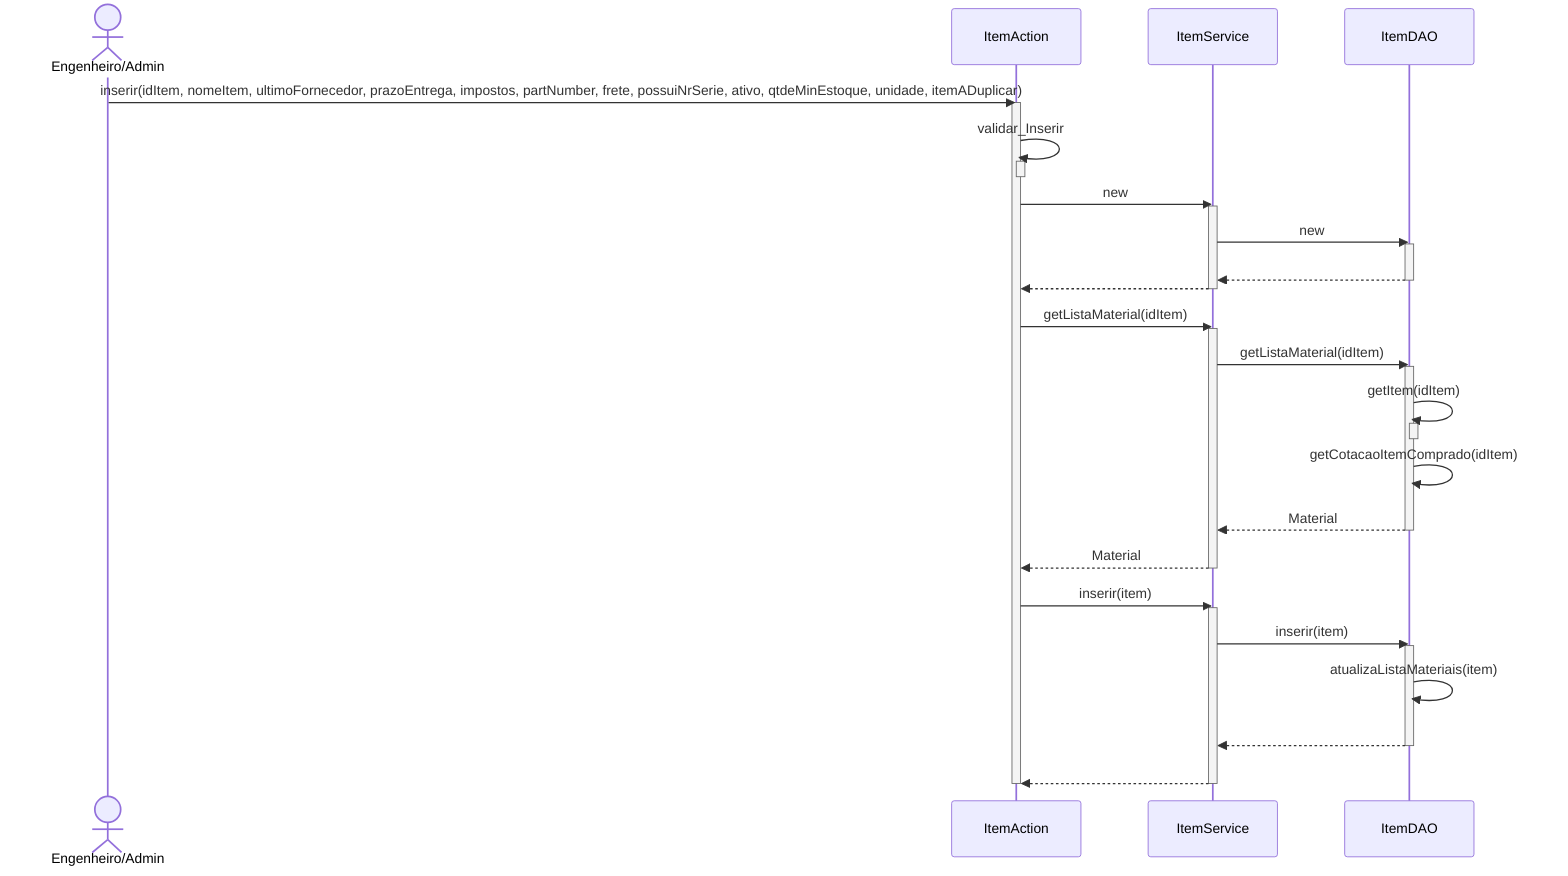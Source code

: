 sequenceDiagram
actor EA as Engenheiro/Admin
EA ->> ItemAction : inserir(idItem, nomeItem, ultimoFornecedor, prazoEntrega, impostos, partNumber, frete, possuiNrSerie, ativo, qtdeMinEstoque, unidade, itemADuplicar)
activate ItemAction
ItemAction ->> ItemAction : validar_Inserir
activate ItemAction
deactivate ItemAction
ItemAction ->> ItemService : new
activate ItemService
ItemService ->> ItemDAO : new 
activate ItemDAO
ItemDAO -->> ItemService : #32;
deactivate ItemDAO 
ItemService-->>ItemAction: 
deactivate ItemService
ItemAction ->> ItemService : getListaMaterial(idItem)
activate ItemService
ItemService ->> ItemDAO : getListaMaterial(idItem)
activate ItemDAO
ItemDAO ->> ItemDAO : getItem(idItem)
activate ItemDAO
deactivate ItemDAO
ItemDAO ->> ItemDAO : getCotacaoItemComprado(idItem)
ItemDAO -->> ItemService : Material 
deactivate ItemDAO
ItemService -->> ItemAction : Material
deactivate ItemService
ItemAction ->> ItemService : inserir(item)
activate ItemService
ItemService ->> ItemDAO : inserir(item)
activate ItemDAO
ItemDAO ->> ItemDAO : atualizaListaMateriais(item)
ItemDAO -->> ItemService : #32; 
deactivate ItemDAO
ItemService -->> ItemAction : #32; 
deactivate ItemService
deactivate ItemAction